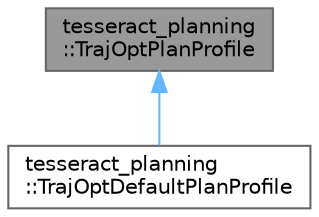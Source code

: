 digraph "tesseract_planning::TrajOptPlanProfile"
{
 // LATEX_PDF_SIZE
  bgcolor="transparent";
  edge [fontname=Helvetica,fontsize=10,labelfontname=Helvetica,labelfontsize=10];
  node [fontname=Helvetica,fontsize=10,shape=box,height=0.2,width=0.4];
  Node1 [label="tesseract_planning\l::TrajOptPlanProfile",height=0.2,width=0.4,color="gray40", fillcolor="grey60", style="filled", fontcolor="black",tooltip=" "];
  Node1 -> Node2 [dir="back",color="steelblue1",style="solid"];
  Node2 [label="tesseract_planning\l::TrajOptDefaultPlanProfile",height=0.2,width=0.4,color="gray40", fillcolor="white", style="filled",URL="$d1/d50/classtesseract__planning_1_1TrajOptDefaultPlanProfile.html",tooltip=" "];
}
